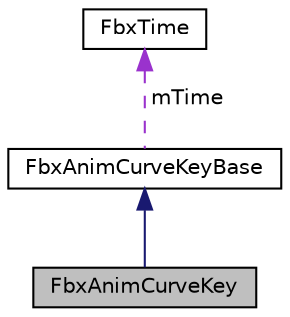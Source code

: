 digraph "FbxAnimCurveKey"
{
  edge [fontname="Helvetica",fontsize="10",labelfontname="Helvetica",labelfontsize="10"];
  node [fontname="Helvetica",fontsize="10",shape=record];
  Node2 [label="FbxAnimCurveKey",height=0.2,width=0.4,color="black", fillcolor="grey75", style="filled", fontcolor="black"];
  Node3 -> Node2 [dir="back",color="midnightblue",fontsize="10",style="solid"];
  Node3 [label="FbxAnimCurveKeyBase",height=0.2,width=0.4,color="black", fillcolor="white", style="filled",URL="$class_fbx_anim_curve_key_base.html"];
  Node4 -> Node3 [dir="back",color="darkorchid3",fontsize="10",style="dashed",label=" mTime" ];
  Node4 [label="FbxTime",height=0.2,width=0.4,color="black", fillcolor="white", style="filled",URL="$class_fbx_time.html"];
}
